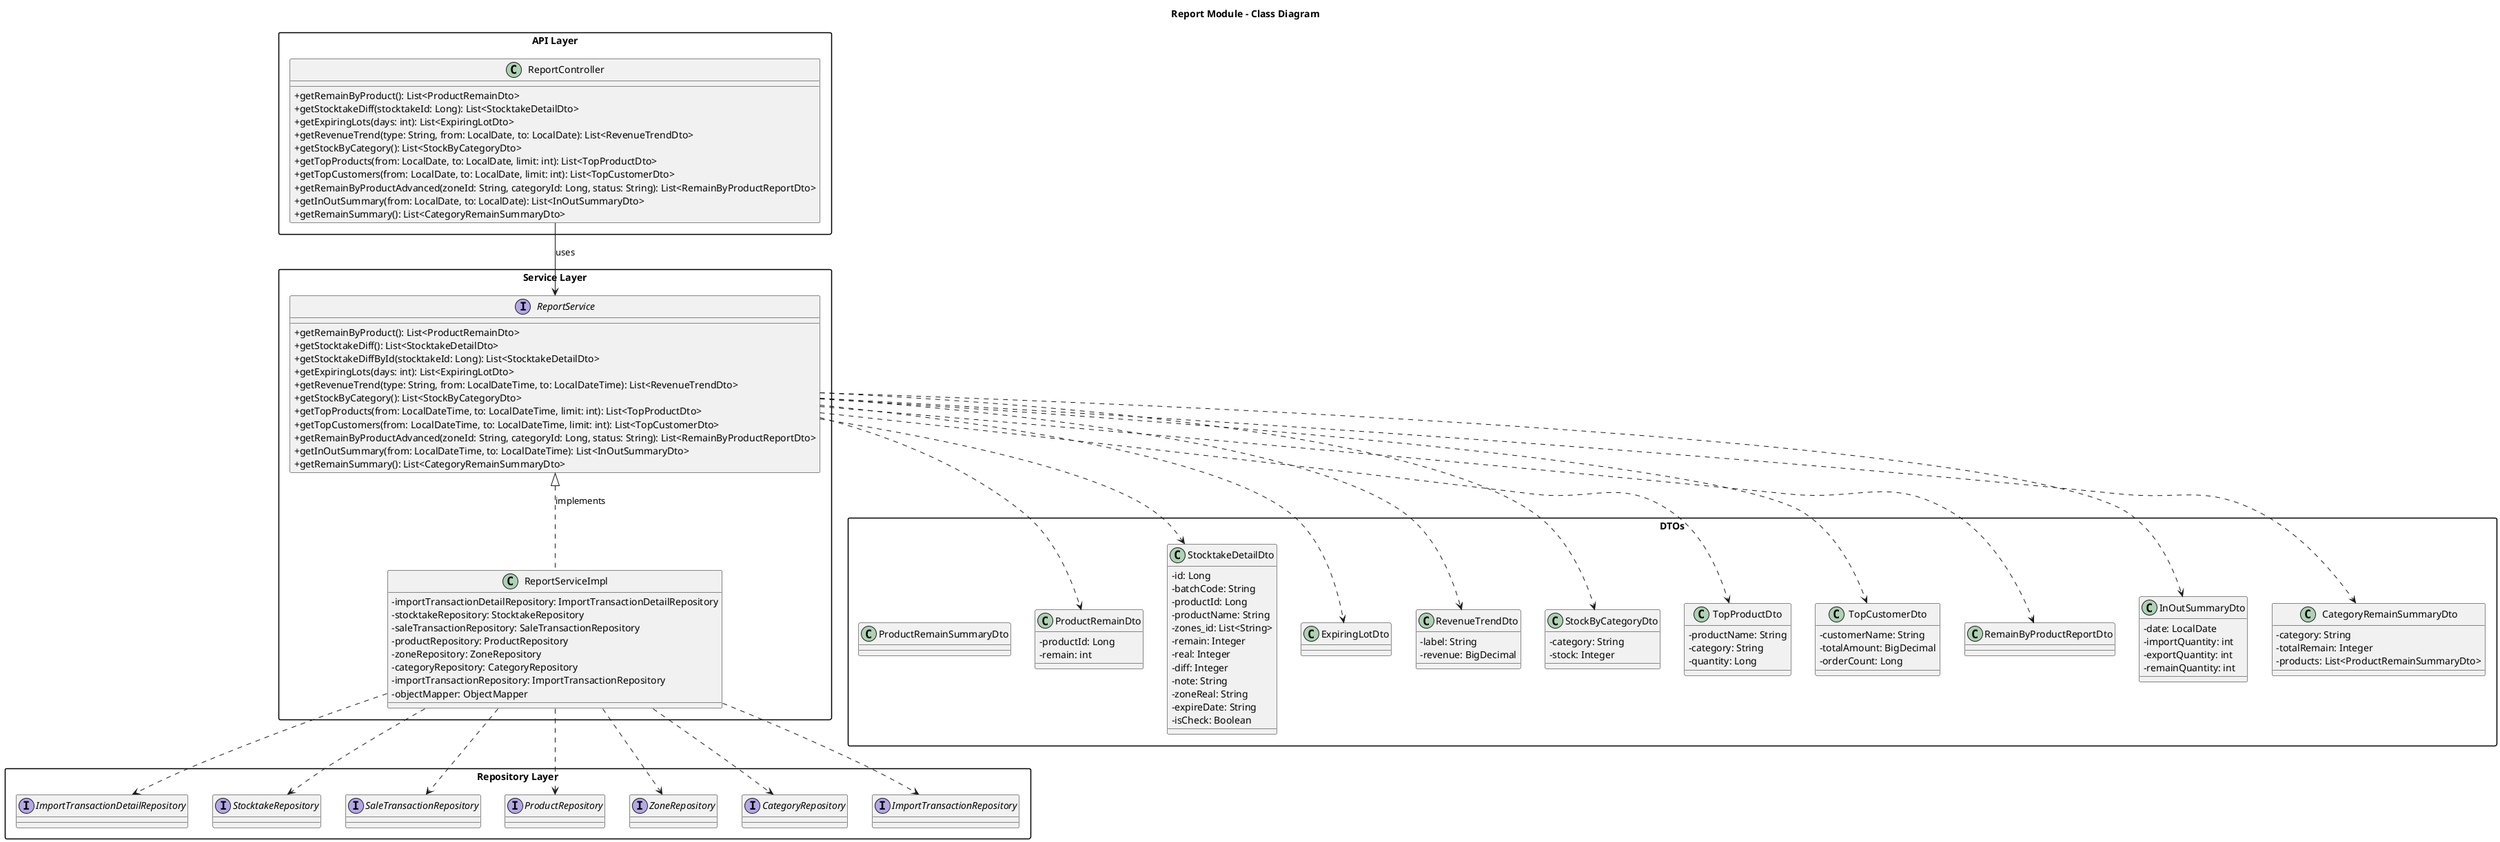 @startuml Report_Class_Diagram

skinparam backgroundColor white
skinparam classAttributeIconSize 0
skinparam packageStyle rectangle

title Report Module - Class Diagram

package "API Layer" {
  class ReportController {
    +getRemainByProduct(): List<ProductRemainDto>
    +getStocktakeDiff(stocktakeId: Long): List<StocktakeDetailDto>
    +getExpiringLots(days: int): List<ExpiringLotDto>
    +getRevenueTrend(type: String, from: LocalDate, to: LocalDate): List<RevenueTrendDto>
    +getStockByCategory(): List<StockByCategoryDto>
    +getTopProducts(from: LocalDate, to: LocalDate, limit: int): List<TopProductDto>
    +getTopCustomers(from: LocalDate, to: LocalDate, limit: int): List<TopCustomerDto>
    +getRemainByProductAdvanced(zoneId: String, categoryId: Long, status: String): List<RemainByProductReportDto>
    +getInOutSummary(from: LocalDate, to: LocalDate): List<InOutSummaryDto>
    +getRemainSummary(): List<CategoryRemainSummaryDto>
  }
}

package "Service Layer" {
  interface ReportService {
    +getRemainByProduct(): List<ProductRemainDto>
    +getStocktakeDiff(): List<StocktakeDetailDto>
    +getStocktakeDiffById(stocktakeId: Long): List<StocktakeDetailDto>
    +getExpiringLots(days: int): List<ExpiringLotDto>
    +getRevenueTrend(type: String, from: LocalDateTime, to: LocalDateTime): List<RevenueTrendDto>
    +getStockByCategory(): List<StockByCategoryDto>
    +getTopProducts(from: LocalDateTime, to: LocalDateTime, limit: int): List<TopProductDto>
    +getTopCustomers(from: LocalDateTime, to: LocalDateTime, limit: int): List<TopCustomerDto>
    +getRemainByProductAdvanced(zoneId: String, categoryId: Long, status: String): List<RemainByProductReportDto>
    +getInOutSummary(from: LocalDateTime, to: LocalDateTime): List<InOutSummaryDto>
    +getRemainSummary(): List<CategoryRemainSummaryDto>
  }

  class ReportServiceImpl {
    -importTransactionDetailRepository: ImportTransactionDetailRepository
    -stocktakeRepository: StocktakeRepository
    -saleTransactionRepository: SaleTransactionRepository
    -productRepository: ProductRepository
    -zoneRepository: ZoneRepository
    -categoryRepository: CategoryRepository
    -importTransactionRepository: ImportTransactionRepository
    -objectMapper: ObjectMapper
  }
}

package "Repository Layer" {
  interface ImportTransactionDetailRepository
  interface StocktakeRepository
  interface SaleTransactionRepository
  interface ProductRepository
  interface ZoneRepository
  interface CategoryRepository
  interface ImportTransactionRepository
}

package "DTOs" {
  class ProductRemainDto {
    -productId: Long
    -remain: int
  }
  class StocktakeDetailDto {
    -id: Long
    -batchCode: String
    -productId: Long
    -productName: String
    -zones_id: List<String>
    -remain: Integer
    -real: Integer
    -diff: Integer
    -note: String
    -zoneReal: String
    -expireDate: String
    -isCheck: Boolean
  }
  class ExpiringLotDto
  class RevenueTrendDto {
    -label: String
    -revenue: BigDecimal
  }
  class StockByCategoryDto {
    -category: String
    -stock: Integer
  }
  class TopProductDto {
    -productName: String
    -category: String
    -quantity: Long
  }
  class TopCustomerDto {
    -customerName: String
    -totalAmount: BigDecimal
    -orderCount: Long
  }
  class RemainByProductReportDto
  class InOutSummaryDto {
    -date: LocalDate
    -importQuantity: int
    -exportQuantity: int
    -remainQuantity: int
  }
  class CategoryRemainSummaryDto {
    -category: String
    -totalRemain: Integer
    -products: List<ProductRemainSummaryDto>
  }
  class ProductRemainSummaryDto
}

ReportController --> ReportService : uses
ReportService <|.. ReportServiceImpl : implements

' Repositories used by service impl
ReportServiceImpl ..> ImportTransactionDetailRepository
ReportServiceImpl ..> StocktakeRepository
ReportServiceImpl ..> SaleTransactionRepository
ReportServiceImpl ..> ProductRepository
ReportServiceImpl ..> ZoneRepository
ReportServiceImpl ..> CategoryRepository
ReportServiceImpl ..> ImportTransactionRepository

' Service returns DTOs
ReportService ..> ProductRemainDto
ReportService ..> StocktakeDetailDto
ReportService ..> ExpiringLotDto
ReportService ..> RevenueTrendDto
ReportService ..> StockByCategoryDto
ReportService ..> TopProductDto
ReportService ..> TopCustomerDto
ReportService ..> RemainByProductReportDto
ReportService ..> InOutSummaryDto
ReportService ..> CategoryRemainSummaryDto

@enduml 